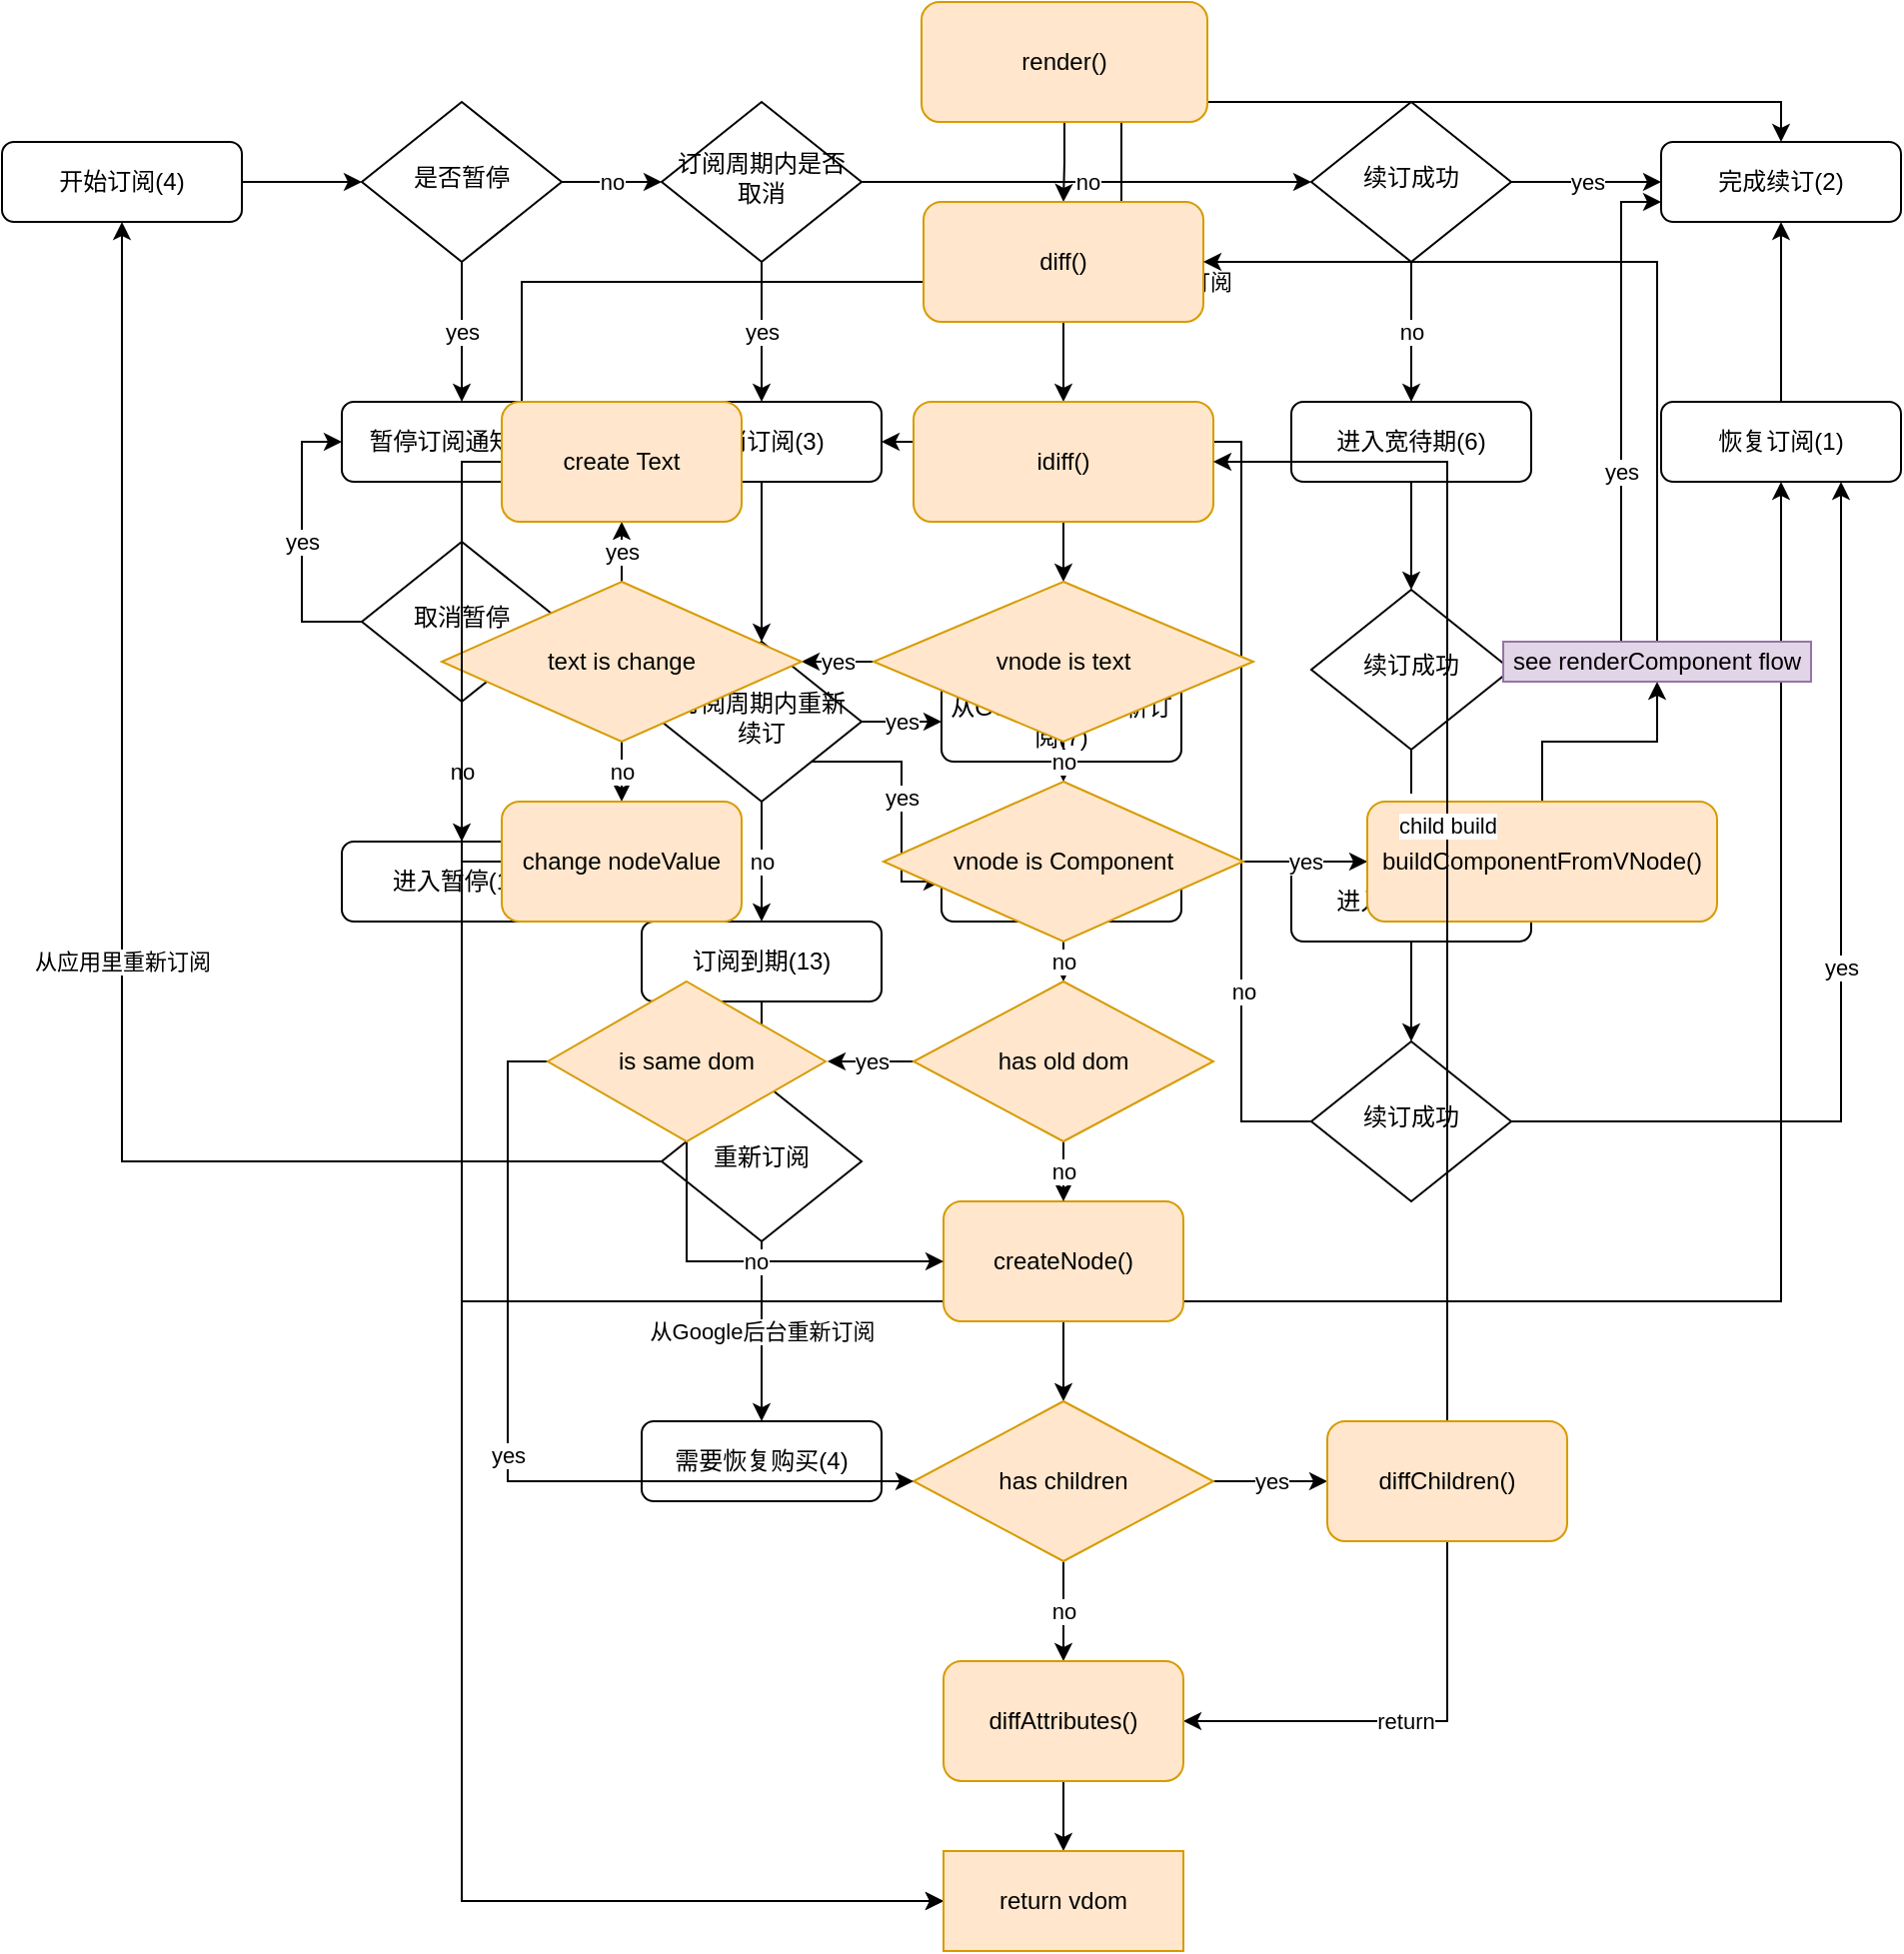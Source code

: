 <mxfile version="15.4.0" type="device"><diagram id="C5RBs43oDa-KdzZeNtuy" name="Page-1"><mxGraphModel dx="1089" dy="850" grid="1" gridSize="10" guides="1" tooltips="1" connect="1" arrows="1" fold="1" page="1" pageScale="1" pageWidth="1169" pageHeight="827" math="0" shadow="0"><root><mxCell id="WIyWlLk6GJQsqaUBKTNV-0"/><mxCell id="WIyWlLk6GJQsqaUBKTNV-1" parent="WIyWlLk6GJQsqaUBKTNV-0"/><mxCell id="WIyWlLk6GJQsqaUBKTNV-6" value="订阅周期内是否取消" style="rhombus;whiteSpace=wrap;html=1;shadow=0;fontFamily=Helvetica;fontSize=12;align=center;strokeWidth=1;spacing=6;spacingTop=-4;" parent="WIyWlLk6GJQsqaUBKTNV-1" vertex="1"><mxGeometry x="350" y="90" width="100" height="80" as="geometry"/></mxCell><mxCell id="ZVfNCX-9SaDrA_MSTsfK-22" value="yes" style="edgeStyle=orthogonalEdgeStyle;rounded=0;orthogonalLoop=1;jettySize=auto;html=1;exitX=1;exitY=0.5;exitDx=0;exitDy=0;entryX=0.75;entryY=1;entryDx=0;entryDy=0;" edge="1" parent="WIyWlLk6GJQsqaUBKTNV-1" source="ZVfNCX-9SaDrA_MSTsfK-20" target="ZVfNCX-9SaDrA_MSTsfK-27"><mxGeometry relative="1" as="geometry"/></mxCell><mxCell id="ZVfNCX-9SaDrA_MSTsfK-31" style="edgeStyle=orthogonalEdgeStyle;rounded=0;orthogonalLoop=1;jettySize=auto;html=1;exitX=1;exitY=0.5;exitDx=0;exitDy=0;" edge="1" parent="WIyWlLk6GJQsqaUBKTNV-1" source="WIyWlLk6GJQsqaUBKTNV-3" target="ZVfNCX-9SaDrA_MSTsfK-29"><mxGeometry relative="1" as="geometry"/></mxCell><mxCell id="WIyWlLk6GJQsqaUBKTNV-3" value="开始订阅(4)" style="rounded=1;whiteSpace=wrap;html=1;fontSize=12;glass=0;strokeWidth=1;shadow=0;" parent="WIyWlLk6GJQsqaUBKTNV-1" vertex="1"><mxGeometry x="20" y="110" width="120" height="40" as="geometry"/></mxCell><mxCell id="ZVfNCX-9SaDrA_MSTsfK-13" value="no" style="edgeStyle=orthogonalEdgeStyle;rounded=0;orthogonalLoop=1;jettySize=auto;html=1;exitX=1;exitY=0.5;exitDx=0;exitDy=0;entryX=0;entryY=0.5;entryDx=0;entryDy=0;" edge="1" parent="WIyWlLk6GJQsqaUBKTNV-1" source="WIyWlLk6GJQsqaUBKTNV-6" target="ZVfNCX-9SaDrA_MSTsfK-2"><mxGeometry relative="1" as="geometry"><mxPoint x="500" y="130" as="targetPoint"/></mxGeometry></mxCell><mxCell id="ZVfNCX-9SaDrA_MSTsfK-16" value="yes" style="edgeStyle=orthogonalEdgeStyle;rounded=0;orthogonalLoop=1;jettySize=auto;html=1;exitX=0.5;exitY=1;exitDx=0;exitDy=0;entryX=0.5;entryY=0;entryDx=0;entryDy=0;" edge="1" parent="WIyWlLk6GJQsqaUBKTNV-1" source="WIyWlLk6GJQsqaUBKTNV-6" target="WIyWlLk6GJQsqaUBKTNV-7"><mxGeometry relative="1" as="geometry"/></mxCell><mxCell id="ZVfNCX-9SaDrA_MSTsfK-26" style="edgeStyle=orthogonalEdgeStyle;rounded=0;orthogonalLoop=1;jettySize=auto;html=1;exitX=0.5;exitY=1;exitDx=0;exitDy=0;entryX=0.5;entryY=0;entryDx=0;entryDy=0;" edge="1" parent="WIyWlLk6GJQsqaUBKTNV-1" source="WIyWlLk6GJQsqaUBKTNV-7" target="ZVfNCX-9SaDrA_MSTsfK-25"><mxGeometry relative="1" as="geometry"/></mxCell><mxCell id="WIyWlLk6GJQsqaUBKTNV-7" value="取消订阅(3)" style="rounded=1;whiteSpace=wrap;html=1;fontSize=12;glass=0;strokeWidth=1;shadow=0;" parent="WIyWlLk6GJQsqaUBKTNV-1" vertex="1"><mxGeometry x="340" y="240" width="120" height="40" as="geometry"/></mxCell><mxCell id="WIyWlLk6GJQsqaUBKTNV-11" value="完成续订(2)" style="rounded=1;whiteSpace=wrap;html=1;fontSize=12;glass=0;strokeWidth=1;shadow=0;" parent="WIyWlLk6GJQsqaUBKTNV-1" vertex="1"><mxGeometry x="850" y="110" width="120" height="40" as="geometry"/></mxCell><mxCell id="ZVfNCX-9SaDrA_MSTsfK-15" value="yes" style="edgeStyle=orthogonalEdgeStyle;rounded=0;orthogonalLoop=1;jettySize=auto;html=1;exitX=1;exitY=0.5;exitDx=0;exitDy=0;entryX=0;entryY=0.5;entryDx=0;entryDy=0;" edge="1" parent="WIyWlLk6GJQsqaUBKTNV-1" source="ZVfNCX-9SaDrA_MSTsfK-2" target="WIyWlLk6GJQsqaUBKTNV-11"><mxGeometry relative="1" as="geometry"/></mxCell><mxCell id="ZVfNCX-9SaDrA_MSTsfK-17" value="no" style="edgeStyle=orthogonalEdgeStyle;rounded=0;orthogonalLoop=1;jettySize=auto;html=1;exitX=0.5;exitY=1;exitDx=0;exitDy=0;" edge="1" parent="WIyWlLk6GJQsqaUBKTNV-1" source="ZVfNCX-9SaDrA_MSTsfK-2" target="ZVfNCX-9SaDrA_MSTsfK-6"><mxGeometry relative="1" as="geometry"/></mxCell><mxCell id="ZVfNCX-9SaDrA_MSTsfK-2" value="续订成功" style="rhombus;whiteSpace=wrap;html=1;shadow=0;fontFamily=Helvetica;fontSize=12;align=center;strokeWidth=1;spacing=6;spacingTop=-4;" vertex="1" parent="WIyWlLk6GJQsqaUBKTNV-1"><mxGeometry x="675" y="90" width="100" height="80" as="geometry"/></mxCell><mxCell id="ZVfNCX-9SaDrA_MSTsfK-9" style="edgeStyle=orthogonalEdgeStyle;rounded=0;orthogonalLoop=1;jettySize=auto;html=1;exitX=0.5;exitY=1;exitDx=0;exitDy=0;entryX=0.5;entryY=0;entryDx=0;entryDy=0;" edge="1" parent="WIyWlLk6GJQsqaUBKTNV-1" source="ZVfNCX-9SaDrA_MSTsfK-6" target="ZVfNCX-9SaDrA_MSTsfK-8"><mxGeometry relative="1" as="geometry"/></mxCell><mxCell id="ZVfNCX-9SaDrA_MSTsfK-6" value="进入宽待期(6)" style="rounded=1;whiteSpace=wrap;html=1;fontSize=12;glass=0;strokeWidth=1;shadow=0;" vertex="1" parent="WIyWlLk6GJQsqaUBKTNV-1"><mxGeometry x="665" y="240" width="120" height="40" as="geometry"/></mxCell><mxCell id="ZVfNCX-9SaDrA_MSTsfK-11" value="no" style="edgeStyle=orthogonalEdgeStyle;rounded=0;orthogonalLoop=1;jettySize=auto;html=1;exitX=0.5;exitY=1;exitDx=0;exitDy=0;entryX=0.5;entryY=0;entryDx=0;entryDy=0;" edge="1" parent="WIyWlLk6GJQsqaUBKTNV-1" source="ZVfNCX-9SaDrA_MSTsfK-8" target="ZVfNCX-9SaDrA_MSTsfK-10"><mxGeometry relative="1" as="geometry"/></mxCell><mxCell id="ZVfNCX-9SaDrA_MSTsfK-19" value="yes" style="edgeStyle=orthogonalEdgeStyle;rounded=0;orthogonalLoop=1;jettySize=auto;html=1;exitX=1;exitY=0.5;exitDx=0;exitDy=0;entryX=0;entryY=0.75;entryDx=0;entryDy=0;" edge="1" parent="WIyWlLk6GJQsqaUBKTNV-1" source="ZVfNCX-9SaDrA_MSTsfK-8" target="WIyWlLk6GJQsqaUBKTNV-11"><mxGeometry relative="1" as="geometry"><Array as="points"><mxPoint x="830" y="374"/><mxPoint x="830" y="140"/></Array></mxGeometry></mxCell><mxCell id="ZVfNCX-9SaDrA_MSTsfK-8" value="续订成功" style="rhombus;whiteSpace=wrap;html=1;shadow=0;fontFamily=Helvetica;fontSize=12;align=center;strokeWidth=1;spacing=6;spacingTop=-4;" vertex="1" parent="WIyWlLk6GJQsqaUBKTNV-1"><mxGeometry x="675" y="334" width="100" height="80" as="geometry"/></mxCell><mxCell id="ZVfNCX-9SaDrA_MSTsfK-21" style="edgeStyle=orthogonalEdgeStyle;rounded=0;orthogonalLoop=1;jettySize=auto;html=1;exitX=0.5;exitY=1;exitDx=0;exitDy=0;entryX=0.5;entryY=0;entryDx=0;entryDy=0;" edge="1" parent="WIyWlLk6GJQsqaUBKTNV-1" source="ZVfNCX-9SaDrA_MSTsfK-10" target="ZVfNCX-9SaDrA_MSTsfK-20"><mxGeometry relative="1" as="geometry"/></mxCell><mxCell id="ZVfNCX-9SaDrA_MSTsfK-10" value="进入保留期(5)" style="rounded=1;whiteSpace=wrap;html=1;fontSize=12;glass=0;strokeWidth=1;shadow=0;" vertex="1" parent="WIyWlLk6GJQsqaUBKTNV-1"><mxGeometry x="665" y="470" width="120" height="40" as="geometry"/></mxCell><mxCell id="ZVfNCX-9SaDrA_MSTsfK-23" style="edgeStyle=orthogonalEdgeStyle;rounded=0;orthogonalLoop=1;jettySize=auto;html=1;exitX=0;exitY=0.5;exitDx=0;exitDy=0;entryX=1;entryY=0.5;entryDx=0;entryDy=0;" edge="1" parent="WIyWlLk6GJQsqaUBKTNV-1" source="ZVfNCX-9SaDrA_MSTsfK-20" target="WIyWlLk6GJQsqaUBKTNV-7"><mxGeometry relative="1" as="geometry"><Array as="points"><mxPoint x="640" y="600"/><mxPoint x="640" y="260"/></Array></mxGeometry></mxCell><mxCell id="ZVfNCX-9SaDrA_MSTsfK-24" value="no" style="edgeLabel;html=1;align=center;verticalAlign=middle;resizable=0;points=[];" vertex="1" connectable="0" parent="ZVfNCX-9SaDrA_MSTsfK-23"><mxGeometry x="-0.637" relative="1" as="geometry"><mxPoint x="1" as="offset"/></mxGeometry></mxCell><mxCell id="ZVfNCX-9SaDrA_MSTsfK-20" value="续订成功" style="rhombus;whiteSpace=wrap;html=1;shadow=0;fontFamily=Helvetica;fontSize=12;align=center;strokeWidth=1;spacing=6;spacingTop=-4;" vertex="1" parent="WIyWlLk6GJQsqaUBKTNV-1"><mxGeometry x="675" y="560" width="100" height="80" as="geometry"/></mxCell><mxCell id="ZVfNCX-9SaDrA_MSTsfK-39" value="no" style="edgeStyle=orthogonalEdgeStyle;rounded=0;orthogonalLoop=1;jettySize=auto;html=1;exitX=0.5;exitY=1;exitDx=0;exitDy=0;entryX=0.5;entryY=0;entryDx=0;entryDy=0;" edge="1" parent="WIyWlLk6GJQsqaUBKTNV-1" source="ZVfNCX-9SaDrA_MSTsfK-25" target="ZVfNCX-9SaDrA_MSTsfK-37"><mxGeometry relative="1" as="geometry"/></mxCell><mxCell id="ZVfNCX-9SaDrA_MSTsfK-41" value="yes" style="edgeStyle=orthogonalEdgeStyle;rounded=0;orthogonalLoop=1;jettySize=auto;html=1;exitX=1;exitY=0.5;exitDx=0;exitDy=0;entryX=0;entryY=0.5;entryDx=0;entryDy=0;" edge="1" parent="WIyWlLk6GJQsqaUBKTNV-1" source="ZVfNCX-9SaDrA_MSTsfK-25" target="ZVfNCX-9SaDrA_MSTsfK-40"><mxGeometry relative="1" as="geometry"/></mxCell><mxCell id="ZVfNCX-9SaDrA_MSTsfK-42" value="yes" style="edgeStyle=orthogonalEdgeStyle;rounded=0;orthogonalLoop=1;jettySize=auto;html=1;exitX=1;exitY=1;exitDx=0;exitDy=0;entryX=0;entryY=0.5;entryDx=0;entryDy=0;" edge="1" parent="WIyWlLk6GJQsqaUBKTNV-1" source="ZVfNCX-9SaDrA_MSTsfK-25" target="ZVfNCX-9SaDrA_MSTsfK-43"><mxGeometry relative="1" as="geometry"><mxPoint x="480" y="470" as="targetPoint"/></mxGeometry></mxCell><mxCell id="ZVfNCX-9SaDrA_MSTsfK-25" value="订阅周期内重新续订" style="rhombus;whiteSpace=wrap;html=1;shadow=0;fontFamily=Helvetica;fontSize=12;align=center;strokeWidth=1;spacing=6;spacingTop=-4;" vertex="1" parent="WIyWlLk6GJQsqaUBKTNV-1"><mxGeometry x="350" y="360" width="100" height="80" as="geometry"/></mxCell><mxCell id="ZVfNCX-9SaDrA_MSTsfK-28" style="edgeStyle=orthogonalEdgeStyle;rounded=0;orthogonalLoop=1;jettySize=auto;html=1;exitX=0.5;exitY=0;exitDx=0;exitDy=0;entryX=0.5;entryY=1;entryDx=0;entryDy=0;" edge="1" parent="WIyWlLk6GJQsqaUBKTNV-1" source="ZVfNCX-9SaDrA_MSTsfK-27" target="WIyWlLk6GJQsqaUBKTNV-11"><mxGeometry relative="1" as="geometry"/></mxCell><mxCell id="ZVfNCX-9SaDrA_MSTsfK-27" value="恢复订阅(1)" style="rounded=1;whiteSpace=wrap;html=1;fontSize=12;glass=0;strokeWidth=1;shadow=0;" vertex="1" parent="WIyWlLk6GJQsqaUBKTNV-1"><mxGeometry x="850" y="240" width="120" height="40" as="geometry"/></mxCell><mxCell id="ZVfNCX-9SaDrA_MSTsfK-30" value="no" style="edgeStyle=orthogonalEdgeStyle;rounded=0;orthogonalLoop=1;jettySize=auto;html=1;exitX=1;exitY=0.5;exitDx=0;exitDy=0;" edge="1" parent="WIyWlLk6GJQsqaUBKTNV-1" source="ZVfNCX-9SaDrA_MSTsfK-29" target="WIyWlLk6GJQsqaUBKTNV-6"><mxGeometry relative="1" as="geometry"/></mxCell><mxCell id="ZVfNCX-9SaDrA_MSTsfK-33" value="yes" style="edgeStyle=orthogonalEdgeStyle;rounded=0;orthogonalLoop=1;jettySize=auto;html=1;exitX=0.5;exitY=1;exitDx=0;exitDy=0;entryX=0.5;entryY=0;entryDx=0;entryDy=0;" edge="1" parent="WIyWlLk6GJQsqaUBKTNV-1" source="ZVfNCX-9SaDrA_MSTsfK-29" target="ZVfNCX-9SaDrA_MSTsfK-32"><mxGeometry relative="1" as="geometry"/></mxCell><mxCell id="ZVfNCX-9SaDrA_MSTsfK-29" value="是否暂停" style="rhombus;whiteSpace=wrap;html=1;shadow=0;fontFamily=Helvetica;fontSize=12;align=center;strokeWidth=1;spacing=6;spacingTop=-4;" vertex="1" parent="WIyWlLk6GJQsqaUBKTNV-1"><mxGeometry x="200" y="90" width="100" height="80" as="geometry"/></mxCell><mxCell id="ZVfNCX-9SaDrA_MSTsfK-35" value="no" style="edgeStyle=orthogonalEdgeStyle;rounded=0;orthogonalLoop=1;jettySize=auto;html=1;exitX=0.5;exitY=1;exitDx=0;exitDy=0;entryX=0.5;entryY=0;entryDx=0;entryDy=0;startArrow=none;" edge="1" parent="WIyWlLk6GJQsqaUBKTNV-1" source="ZVfNCX-9SaDrA_MSTsfK-50" target="ZVfNCX-9SaDrA_MSTsfK-34"><mxGeometry relative="1" as="geometry"/></mxCell><mxCell id="ZVfNCX-9SaDrA_MSTsfK-53" value="取消暂停回到自动订阅" style="edgeStyle=orthogonalEdgeStyle;rounded=0;orthogonalLoop=1;jettySize=auto;html=1;exitX=0.75;exitY=0;exitDx=0;exitDy=0;entryX=0.5;entryY=0;entryDx=0;entryDy=0;" edge="1" parent="WIyWlLk6GJQsqaUBKTNV-1" source="ZVfNCX-9SaDrA_MSTsfK-32" target="WIyWlLk6GJQsqaUBKTNV-11"><mxGeometry x="-0.1" relative="1" as="geometry"><Array as="points"><mxPoint x="280" y="180"/><mxPoint x="580" y="180"/><mxPoint x="580" y="90"/><mxPoint x="910" y="90"/></Array><mxPoint as="offset"/></mxGeometry></mxCell><mxCell id="ZVfNCX-9SaDrA_MSTsfK-32" value="暂停订阅通知(11)" style="rounded=1;whiteSpace=wrap;html=1;fontSize=12;glass=0;strokeWidth=1;shadow=0;" vertex="1" parent="WIyWlLk6GJQsqaUBKTNV-1"><mxGeometry x="190" y="240" width="120" height="40" as="geometry"/></mxCell><mxCell id="ZVfNCX-9SaDrA_MSTsfK-36" style="edgeStyle=orthogonalEdgeStyle;rounded=0;orthogonalLoop=1;jettySize=auto;html=1;exitX=0.5;exitY=1;exitDx=0;exitDy=0;entryX=0.5;entryY=1;entryDx=0;entryDy=0;" edge="1" parent="WIyWlLk6GJQsqaUBKTNV-1" source="ZVfNCX-9SaDrA_MSTsfK-34" target="ZVfNCX-9SaDrA_MSTsfK-27"><mxGeometry relative="1" as="geometry"><Array as="points"><mxPoint x="250" y="690"/><mxPoint x="910" y="690"/></Array></mxGeometry></mxCell><mxCell id="ZVfNCX-9SaDrA_MSTsfK-34" value="进入暂停(10)" style="rounded=1;whiteSpace=wrap;html=1;fontSize=12;glass=0;strokeWidth=1;shadow=0;" vertex="1" parent="WIyWlLk6GJQsqaUBKTNV-1"><mxGeometry x="190" y="460" width="120" height="40" as="geometry"/></mxCell><mxCell id="ZVfNCX-9SaDrA_MSTsfK-46" style="edgeStyle=orthogonalEdgeStyle;rounded=0;orthogonalLoop=1;jettySize=auto;html=1;exitX=0.5;exitY=1;exitDx=0;exitDy=0;" edge="1" parent="WIyWlLk6GJQsqaUBKTNV-1" source="ZVfNCX-9SaDrA_MSTsfK-37" target="ZVfNCX-9SaDrA_MSTsfK-45"><mxGeometry relative="1" as="geometry"/></mxCell><mxCell id="ZVfNCX-9SaDrA_MSTsfK-37" value="订阅到期(13)" style="rounded=1;whiteSpace=wrap;html=1;fontSize=12;glass=0;strokeWidth=1;shadow=0;" vertex="1" parent="WIyWlLk6GJQsqaUBKTNV-1"><mxGeometry x="340" y="500" width="120" height="40" as="geometry"/></mxCell><mxCell id="ZVfNCX-9SaDrA_MSTsfK-40" value="从Google后台重新订阅(7)" style="rounded=1;whiteSpace=wrap;html=1;fontSize=12;glass=0;strokeWidth=1;shadow=0;" vertex="1" parent="WIyWlLk6GJQsqaUBKTNV-1"><mxGeometry x="490" y="380" width="120" height="40" as="geometry"/></mxCell><mxCell id="ZVfNCX-9SaDrA_MSTsfK-43" value="从应用里重新购买(4)" style="rounded=1;whiteSpace=wrap;html=1;fontSize=12;glass=0;strokeWidth=1;shadow=0;" vertex="1" parent="WIyWlLk6GJQsqaUBKTNV-1"><mxGeometry x="490" y="460" width="120" height="40" as="geometry"/></mxCell><mxCell id="ZVfNCX-9SaDrA_MSTsfK-47" value="从应用里重新订阅" style="edgeStyle=orthogonalEdgeStyle;rounded=0;orthogonalLoop=1;jettySize=auto;html=1;exitX=0;exitY=0.5;exitDx=0;exitDy=0;entryX=0.5;entryY=1;entryDx=0;entryDy=0;" edge="1" parent="WIyWlLk6GJQsqaUBKTNV-1" source="ZVfNCX-9SaDrA_MSTsfK-45" target="WIyWlLk6GJQsqaUBKTNV-3"><mxGeometry relative="1" as="geometry"/></mxCell><mxCell id="ZVfNCX-9SaDrA_MSTsfK-48" value="从Google后台重新订阅" style="edgeStyle=orthogonalEdgeStyle;rounded=0;orthogonalLoop=1;jettySize=auto;html=1;exitX=0.5;exitY=1;exitDx=0;exitDy=0;entryX=0.5;entryY=0;entryDx=0;entryDy=0;" edge="1" parent="WIyWlLk6GJQsqaUBKTNV-1" source="ZVfNCX-9SaDrA_MSTsfK-45" target="ZVfNCX-9SaDrA_MSTsfK-49"><mxGeometry relative="1" as="geometry"><mxPoint x="400" y="740" as="targetPoint"/></mxGeometry></mxCell><mxCell id="ZVfNCX-9SaDrA_MSTsfK-45" value="重新订阅" style="rhombus;whiteSpace=wrap;html=1;shadow=0;fontFamily=Helvetica;fontSize=12;align=center;strokeWidth=1;spacing=6;spacingTop=-4;" vertex="1" parent="WIyWlLk6GJQsqaUBKTNV-1"><mxGeometry x="350" y="580" width="100" height="80" as="geometry"/></mxCell><mxCell id="ZVfNCX-9SaDrA_MSTsfK-49" value="需要恢复购买(4)" style="rounded=1;whiteSpace=wrap;html=1;fontSize=12;glass=0;strokeWidth=1;shadow=0;" vertex="1" parent="WIyWlLk6GJQsqaUBKTNV-1"><mxGeometry x="340" y="750" width="120" height="40" as="geometry"/></mxCell><mxCell id="ZVfNCX-9SaDrA_MSTsfK-52" value="yes" style="edgeStyle=orthogonalEdgeStyle;rounded=0;orthogonalLoop=1;jettySize=auto;html=1;exitX=0;exitY=0.5;exitDx=0;exitDy=0;entryX=0;entryY=0.5;entryDx=0;entryDy=0;" edge="1" parent="WIyWlLk6GJQsqaUBKTNV-1" source="ZVfNCX-9SaDrA_MSTsfK-50" target="ZVfNCX-9SaDrA_MSTsfK-32"><mxGeometry relative="1" as="geometry"/></mxCell><mxCell id="ZVfNCX-9SaDrA_MSTsfK-50" value="取消暂停" style="rhombus;whiteSpace=wrap;html=1;shadow=0;fontFamily=Helvetica;fontSize=12;align=center;strokeWidth=1;spacing=6;spacingTop=-4;" vertex="1" parent="WIyWlLk6GJQsqaUBKTNV-1"><mxGeometry x="200" y="310" width="100" height="80" as="geometry"/></mxCell><mxCell id="ZVfNCX-9SaDrA_MSTsfK-51" value="" style="edgeStyle=orthogonalEdgeStyle;rounded=0;orthogonalLoop=1;jettySize=auto;html=1;exitX=0.5;exitY=1;exitDx=0;exitDy=0;entryX=0.5;entryY=0;entryDx=0;entryDy=0;endArrow=none;" edge="1" parent="WIyWlLk6GJQsqaUBKTNV-1" source="ZVfNCX-9SaDrA_MSTsfK-32" target="ZVfNCX-9SaDrA_MSTsfK-50"><mxGeometry relative="1" as="geometry"><mxPoint x="250" y="280" as="sourcePoint"/><mxPoint x="250" y="380" as="targetPoint"/></mxGeometry></mxCell><mxCell id="ZVfNCX-9SaDrA_MSTsfK-54" value="" style="edgeStyle=orthogonalEdgeStyle;rounded=0;html=1;jettySize=auto;orthogonalLoop=1;" edge="1" parent="WIyWlLk6GJQsqaUBKTNV-1" source="ZVfNCX-9SaDrA_MSTsfK-55" target="ZVfNCX-9SaDrA_MSTsfK-57"><mxGeometry relative="1" as="geometry"/></mxCell><mxCell id="ZVfNCX-9SaDrA_MSTsfK-55" value="&lt;div&gt;&lt;span&gt;render&lt;/span&gt;()&lt;/div&gt;" style="rounded=1;whiteSpace=wrap;html=1;fillColor=#ffe6cc;strokeColor=#d79b00;" vertex="1" parent="WIyWlLk6GJQsqaUBKTNV-1"><mxGeometry x="480" y="40" width="143" height="60" as="geometry"/></mxCell><mxCell id="ZVfNCX-9SaDrA_MSTsfK-56" style="edgeStyle=orthogonalEdgeStyle;rounded=0;html=1;exitX=0.5;exitY=1;jettySize=auto;orthogonalLoop=1;" edge="1" parent="WIyWlLk6GJQsqaUBKTNV-1" source="ZVfNCX-9SaDrA_MSTsfK-57" target="ZVfNCX-9SaDrA_MSTsfK-59"><mxGeometry relative="1" as="geometry"/></mxCell><mxCell id="ZVfNCX-9SaDrA_MSTsfK-57" value="&lt;span&gt;diff&lt;/span&gt;(&lt;span&gt;)&lt;/span&gt;" style="rounded=1;whiteSpace=wrap;html=1;fillColor=#ffe6cc;strokeColor=#d79b00;" vertex="1" parent="WIyWlLk6GJQsqaUBKTNV-1"><mxGeometry x="481" y="140" width="140" height="60" as="geometry"/></mxCell><mxCell id="ZVfNCX-9SaDrA_MSTsfK-58" style="edgeStyle=orthogonalEdgeStyle;rounded=0;html=1;exitX=0.5;exitY=1;jettySize=auto;orthogonalLoop=1;" edge="1" parent="WIyWlLk6GJQsqaUBKTNV-1" source="ZVfNCX-9SaDrA_MSTsfK-59" target="ZVfNCX-9SaDrA_MSTsfK-62"><mxGeometry relative="1" as="geometry"/></mxCell><mxCell id="ZVfNCX-9SaDrA_MSTsfK-59" value="&lt;div&gt;&lt;span&gt;idiff&lt;/span&gt;(&lt;span&gt;)&lt;/span&gt;&lt;/div&gt;" style="rounded=1;whiteSpace=wrap;html=1;fillColor=#ffe6cc;strokeColor=#d79b00;" vertex="1" parent="WIyWlLk6GJQsqaUBKTNV-1"><mxGeometry x="476" y="240" width="150" height="60" as="geometry"/></mxCell><mxCell id="ZVfNCX-9SaDrA_MSTsfK-60" value="yes" style="edgeStyle=orthogonalEdgeStyle;rounded=0;html=1;exitX=0;exitY=0.5;entryX=1;entryY=0.5;jettySize=auto;orthogonalLoop=1;" edge="1" parent="WIyWlLk6GJQsqaUBKTNV-1" source="ZVfNCX-9SaDrA_MSTsfK-62" target="ZVfNCX-9SaDrA_MSTsfK-65"><mxGeometry relative="1" as="geometry"/></mxCell><mxCell id="ZVfNCX-9SaDrA_MSTsfK-61" value="no" style="edgeStyle=orthogonalEdgeStyle;rounded=0;html=1;exitX=0.5;exitY=1;entryX=0.5;entryY=0;jettySize=auto;orthogonalLoop=1;" edge="1" parent="WIyWlLk6GJQsqaUBKTNV-1" source="ZVfNCX-9SaDrA_MSTsfK-62" target="ZVfNCX-9SaDrA_MSTsfK-72"><mxGeometry relative="1" as="geometry"/></mxCell><mxCell id="ZVfNCX-9SaDrA_MSTsfK-62" value="vnode is text" style="rhombus;whiteSpace=wrap;html=1;fillColor=#ffe6cc;strokeColor=#d79b00;" vertex="1" parent="WIyWlLk6GJQsqaUBKTNV-1"><mxGeometry x="456" y="330" width="190" height="80" as="geometry"/></mxCell><mxCell id="ZVfNCX-9SaDrA_MSTsfK-63" value="yes" style="edgeStyle=orthogonalEdgeStyle;rounded=0;html=1;exitX=0.5;exitY=0;jettySize=auto;orthogonalLoop=1;" edge="1" parent="WIyWlLk6GJQsqaUBKTNV-1" source="ZVfNCX-9SaDrA_MSTsfK-65" target="ZVfNCX-9SaDrA_MSTsfK-69"><mxGeometry relative="1" as="geometry"/></mxCell><mxCell id="ZVfNCX-9SaDrA_MSTsfK-64" value="no" style="edgeStyle=orthogonalEdgeStyle;rounded=0;html=1;exitX=0.5;exitY=1;jettySize=auto;orthogonalLoop=1;" edge="1" parent="WIyWlLk6GJQsqaUBKTNV-1" source="ZVfNCX-9SaDrA_MSTsfK-65" target="ZVfNCX-9SaDrA_MSTsfK-67"><mxGeometry relative="1" as="geometry"/></mxCell><mxCell id="ZVfNCX-9SaDrA_MSTsfK-65" value="text&lt;span&gt;&amp;nbsp;is change&lt;/span&gt;" style="rhombus;whiteSpace=wrap;html=1;fillColor=#ffe6cc;strokeColor=#d79b00;" vertex="1" parent="WIyWlLk6GJQsqaUBKTNV-1"><mxGeometry x="240" y="330" width="180" height="80" as="geometry"/></mxCell><mxCell id="ZVfNCX-9SaDrA_MSTsfK-66" style="edgeStyle=orthogonalEdgeStyle;rounded=0;html=1;exitX=0;exitY=0.5;entryX=0;entryY=0.5;jettySize=auto;orthogonalLoop=1;" edge="1" parent="WIyWlLk6GJQsqaUBKTNV-1" source="ZVfNCX-9SaDrA_MSTsfK-67" target="ZVfNCX-9SaDrA_MSTsfK-85"><mxGeometry relative="1" as="geometry"/></mxCell><mxCell id="ZVfNCX-9SaDrA_MSTsfK-67" value="change&amp;nbsp;&lt;span&gt;nodeValue&lt;/span&gt;" style="rounded=1;whiteSpace=wrap;html=1;fillColor=#ffe6cc;strokeColor=#d79b00;" vertex="1" parent="WIyWlLk6GJQsqaUBKTNV-1"><mxGeometry x="270" y="440" width="120" height="60" as="geometry"/></mxCell><mxCell id="ZVfNCX-9SaDrA_MSTsfK-68" style="edgeStyle=orthogonalEdgeStyle;rounded=0;html=1;exitX=0;exitY=0.5;entryX=0;entryY=0.5;jettySize=auto;orthogonalLoop=1;" edge="1" parent="WIyWlLk6GJQsqaUBKTNV-1" source="ZVfNCX-9SaDrA_MSTsfK-69" target="ZVfNCX-9SaDrA_MSTsfK-85"><mxGeometry relative="1" as="geometry"/></mxCell><mxCell id="ZVfNCX-9SaDrA_MSTsfK-69" value="create Text" style="rounded=1;whiteSpace=wrap;html=1;fillColor=#ffe6cc;strokeColor=#d79b00;" vertex="1" parent="WIyWlLk6GJQsqaUBKTNV-1"><mxGeometry x="270" y="240" width="120" height="60" as="geometry"/></mxCell><mxCell id="ZVfNCX-9SaDrA_MSTsfK-70" value="yes" style="edgeStyle=orthogonalEdgeStyle;rounded=0;html=1;exitX=1;exitY=0.5;entryX=0;entryY=0.5;jettySize=auto;orthogonalLoop=1;" edge="1" parent="WIyWlLk6GJQsqaUBKTNV-1" source="ZVfNCX-9SaDrA_MSTsfK-72" target="ZVfNCX-9SaDrA_MSTsfK-76"><mxGeometry relative="1" as="geometry"/></mxCell><mxCell id="ZVfNCX-9SaDrA_MSTsfK-71" value="no" style="edgeStyle=orthogonalEdgeStyle;rounded=0;html=1;exitX=0.5;exitY=1;entryX=0.5;entryY=0;jettySize=auto;orthogonalLoop=1;" edge="1" parent="WIyWlLk6GJQsqaUBKTNV-1" source="ZVfNCX-9SaDrA_MSTsfK-72" target="ZVfNCX-9SaDrA_MSTsfK-90"><mxGeometry relative="1" as="geometry"/></mxCell><mxCell id="ZVfNCX-9SaDrA_MSTsfK-72" value="vnode is&amp;nbsp;&lt;span&gt;Component&lt;/span&gt;" style="rhombus;whiteSpace=wrap;html=1;fillColor=#ffe6cc;strokeColor=#d79b00;" vertex="1" parent="WIyWlLk6GJQsqaUBKTNV-1"><mxGeometry x="461" y="430" width="180" height="80" as="geometry"/></mxCell><mxCell id="ZVfNCX-9SaDrA_MSTsfK-73" style="edgeStyle=orthogonalEdgeStyle;rounded=0;html=1;exitX=0.5;exitY=1;entryX=0.5;entryY=0;jettySize=auto;orthogonalLoop=1;" edge="1" parent="WIyWlLk6GJQsqaUBKTNV-1" source="ZVfNCX-9SaDrA_MSTsfK-74" target="ZVfNCX-9SaDrA_MSTsfK-79"><mxGeometry relative="1" as="geometry"/></mxCell><mxCell id="ZVfNCX-9SaDrA_MSTsfK-74" value="&lt;div&gt;&lt;span&gt;createNode()&lt;/span&gt;&lt;/div&gt;" style="rounded=1;whiteSpace=wrap;html=1;fillColor=#ffe6cc;strokeColor=#d79b00;" vertex="1" parent="WIyWlLk6GJQsqaUBKTNV-1"><mxGeometry x="491" y="640" width="120" height="60" as="geometry"/></mxCell><mxCell id="ZVfNCX-9SaDrA_MSTsfK-75" style="edgeStyle=orthogonalEdgeStyle;rounded=0;html=1;exitX=0.5;exitY=0;entryX=0.5;entryY=1;jettySize=auto;orthogonalLoop=1;" edge="1" parent="WIyWlLk6GJQsqaUBKTNV-1" source="ZVfNCX-9SaDrA_MSTsfK-76" target="ZVfNCX-9SaDrA_MSTsfK-87"><mxGeometry relative="1" as="geometry"/></mxCell><mxCell id="ZVfNCX-9SaDrA_MSTsfK-76" value="&lt;div&gt;&lt;span&gt;buildComponentFromVNode()&lt;/span&gt;&lt;/div&gt;" style="rounded=1;whiteSpace=wrap;html=1;fillColor=#ffe6cc;strokeColor=#d79b00;" vertex="1" parent="WIyWlLk6GJQsqaUBKTNV-1"><mxGeometry x="703" y="440" width="175" height="60" as="geometry"/></mxCell><mxCell id="ZVfNCX-9SaDrA_MSTsfK-77" value="yes" style="edgeStyle=orthogonalEdgeStyle;rounded=0;html=1;exitX=1;exitY=0.5;jettySize=auto;orthogonalLoop=1;" edge="1" parent="WIyWlLk6GJQsqaUBKTNV-1" source="ZVfNCX-9SaDrA_MSTsfK-79" target="ZVfNCX-9SaDrA_MSTsfK-82"><mxGeometry relative="1" as="geometry"/></mxCell><mxCell id="ZVfNCX-9SaDrA_MSTsfK-78" value="no" style="edgeStyle=orthogonalEdgeStyle;rounded=0;html=1;exitX=0.5;exitY=1;entryX=0.5;entryY=0;jettySize=auto;orthogonalLoop=1;" edge="1" parent="WIyWlLk6GJQsqaUBKTNV-1" source="ZVfNCX-9SaDrA_MSTsfK-79" target="ZVfNCX-9SaDrA_MSTsfK-84"><mxGeometry relative="1" as="geometry"/></mxCell><mxCell id="ZVfNCX-9SaDrA_MSTsfK-79" value="has children" style="rhombus;whiteSpace=wrap;html=1;fillColor=#ffe6cc;strokeColor=#d79b00;" vertex="1" parent="WIyWlLk6GJQsqaUBKTNV-1"><mxGeometry x="476" y="740" width="150" height="80" as="geometry"/></mxCell><mxCell id="ZVfNCX-9SaDrA_MSTsfK-80" value="return" style="edgeStyle=orthogonalEdgeStyle;rounded=0;html=1;exitX=0.5;exitY=1;entryX=1;entryY=0.5;jettySize=auto;orthogonalLoop=1;" edge="1" parent="WIyWlLk6GJQsqaUBKTNV-1" source="ZVfNCX-9SaDrA_MSTsfK-82" target="ZVfNCX-9SaDrA_MSTsfK-84"><mxGeometry relative="1" as="geometry"/></mxCell><mxCell id="ZVfNCX-9SaDrA_MSTsfK-81" value="child build" style="edgeStyle=orthogonalEdgeStyle;rounded=0;html=1;exitX=0.5;exitY=0;entryX=1;entryY=0.5;jettySize=auto;orthogonalLoop=1;" edge="1" parent="WIyWlLk6GJQsqaUBKTNV-1" source="ZVfNCX-9SaDrA_MSTsfK-82" target="ZVfNCX-9SaDrA_MSTsfK-59"><mxGeometry relative="1" as="geometry"/></mxCell><mxCell id="ZVfNCX-9SaDrA_MSTsfK-82" value="&lt;div&gt;&lt;span&gt;diffChildren()&lt;/span&gt;&lt;/div&gt;" style="rounded=1;whiteSpace=wrap;html=1;fillColor=#ffe6cc;strokeColor=#d79b00;" vertex="1" parent="WIyWlLk6GJQsqaUBKTNV-1"><mxGeometry x="683" y="750" width="120" height="60" as="geometry"/></mxCell><mxCell id="ZVfNCX-9SaDrA_MSTsfK-83" style="edgeStyle=orthogonalEdgeStyle;rounded=0;html=1;exitX=0.5;exitY=1;entryX=0.5;entryY=0;jettySize=auto;orthogonalLoop=1;" edge="1" parent="WIyWlLk6GJQsqaUBKTNV-1" source="ZVfNCX-9SaDrA_MSTsfK-84" target="ZVfNCX-9SaDrA_MSTsfK-85"><mxGeometry relative="1" as="geometry"/></mxCell><mxCell id="ZVfNCX-9SaDrA_MSTsfK-84" value="&lt;div&gt;&lt;span&gt;diffAttributes()&lt;/span&gt;&lt;/div&gt;" style="rounded=1;whiteSpace=wrap;html=1;fillColor=#ffe6cc;strokeColor=#d79b00;" vertex="1" parent="WIyWlLk6GJQsqaUBKTNV-1"><mxGeometry x="491" y="870" width="120" height="60" as="geometry"/></mxCell><mxCell id="ZVfNCX-9SaDrA_MSTsfK-85" value="return vdom" style="rounded=0;whiteSpace=wrap;html=1;fillColor=#ffe6cc;strokeColor=#d79b00;" vertex="1" parent="WIyWlLk6GJQsqaUBKTNV-1"><mxGeometry x="491" y="965" width="120" height="50" as="geometry"/></mxCell><mxCell id="ZVfNCX-9SaDrA_MSTsfK-86" style="edgeStyle=orthogonalEdgeStyle;rounded=0;html=1;exitX=0.5;exitY=0;entryX=1;entryY=0.5;jettySize=auto;orthogonalLoop=1;" edge="1" parent="WIyWlLk6GJQsqaUBKTNV-1" source="ZVfNCX-9SaDrA_MSTsfK-87" target="ZVfNCX-9SaDrA_MSTsfK-57"><mxGeometry relative="1" as="geometry"/></mxCell><mxCell id="ZVfNCX-9SaDrA_MSTsfK-87" value="see renderComponent flow" style="text;html=1;strokeColor=#9673a6;fillColor=#e1d5e7;align=center;verticalAlign=middle;whiteSpace=wrap;" vertex="1" parent="WIyWlLk6GJQsqaUBKTNV-1"><mxGeometry x="771" y="360" width="154" height="20" as="geometry"/></mxCell><mxCell id="ZVfNCX-9SaDrA_MSTsfK-88" value="no" style="edgeStyle=orthogonalEdgeStyle;rounded=0;html=1;exitX=0.5;exitY=1;entryX=0.5;entryY=0;jettySize=auto;orthogonalLoop=1;" edge="1" parent="WIyWlLk6GJQsqaUBKTNV-1" source="ZVfNCX-9SaDrA_MSTsfK-90" target="ZVfNCX-9SaDrA_MSTsfK-74"><mxGeometry relative="1" as="geometry"/></mxCell><mxCell id="ZVfNCX-9SaDrA_MSTsfK-89" value="yes" style="edgeStyle=orthogonalEdgeStyle;rounded=0;html=1;exitX=0;exitY=0.5;jettySize=auto;orthogonalLoop=1;" edge="1" parent="WIyWlLk6GJQsqaUBKTNV-1" source="ZVfNCX-9SaDrA_MSTsfK-90"><mxGeometry relative="1" as="geometry"><mxPoint x="433" y="570" as="targetPoint"/></mxGeometry></mxCell><mxCell id="ZVfNCX-9SaDrA_MSTsfK-90" value="has old dom" style="rhombus;whiteSpace=wrap;html=1;fillColor=#ffe6cc;strokeColor=#d79b00;" vertex="1" parent="WIyWlLk6GJQsqaUBKTNV-1"><mxGeometry x="476" y="530" width="150" height="80" as="geometry"/></mxCell><mxCell id="ZVfNCX-9SaDrA_MSTsfK-91" value="no" style="edgeStyle=orthogonalEdgeStyle;rounded=0;html=1;exitX=0.5;exitY=1;entryX=0;entryY=0.5;jettySize=auto;orthogonalLoop=1;" edge="1" parent="WIyWlLk6GJQsqaUBKTNV-1" source="ZVfNCX-9SaDrA_MSTsfK-93" target="ZVfNCX-9SaDrA_MSTsfK-74"><mxGeometry relative="1" as="geometry"/></mxCell><mxCell id="ZVfNCX-9SaDrA_MSTsfK-92" value="yes" style="edgeStyle=orthogonalEdgeStyle;rounded=0;html=1;exitX=0;exitY=0.5;entryX=0;entryY=0.5;jettySize=auto;orthogonalLoop=1;" edge="1" parent="WIyWlLk6GJQsqaUBKTNV-1" source="ZVfNCX-9SaDrA_MSTsfK-93" target="ZVfNCX-9SaDrA_MSTsfK-79"><mxGeometry relative="1" as="geometry"/></mxCell><mxCell id="ZVfNCX-9SaDrA_MSTsfK-93" value="is same dom" style="rhombus;whiteSpace=wrap;html=1;fillColor=#ffe6cc;strokeColor=#d79b00;" vertex="1" parent="WIyWlLk6GJQsqaUBKTNV-1"><mxGeometry x="293" y="530" width="139" height="80" as="geometry"/></mxCell></root></mxGraphModel></diagram></mxfile>